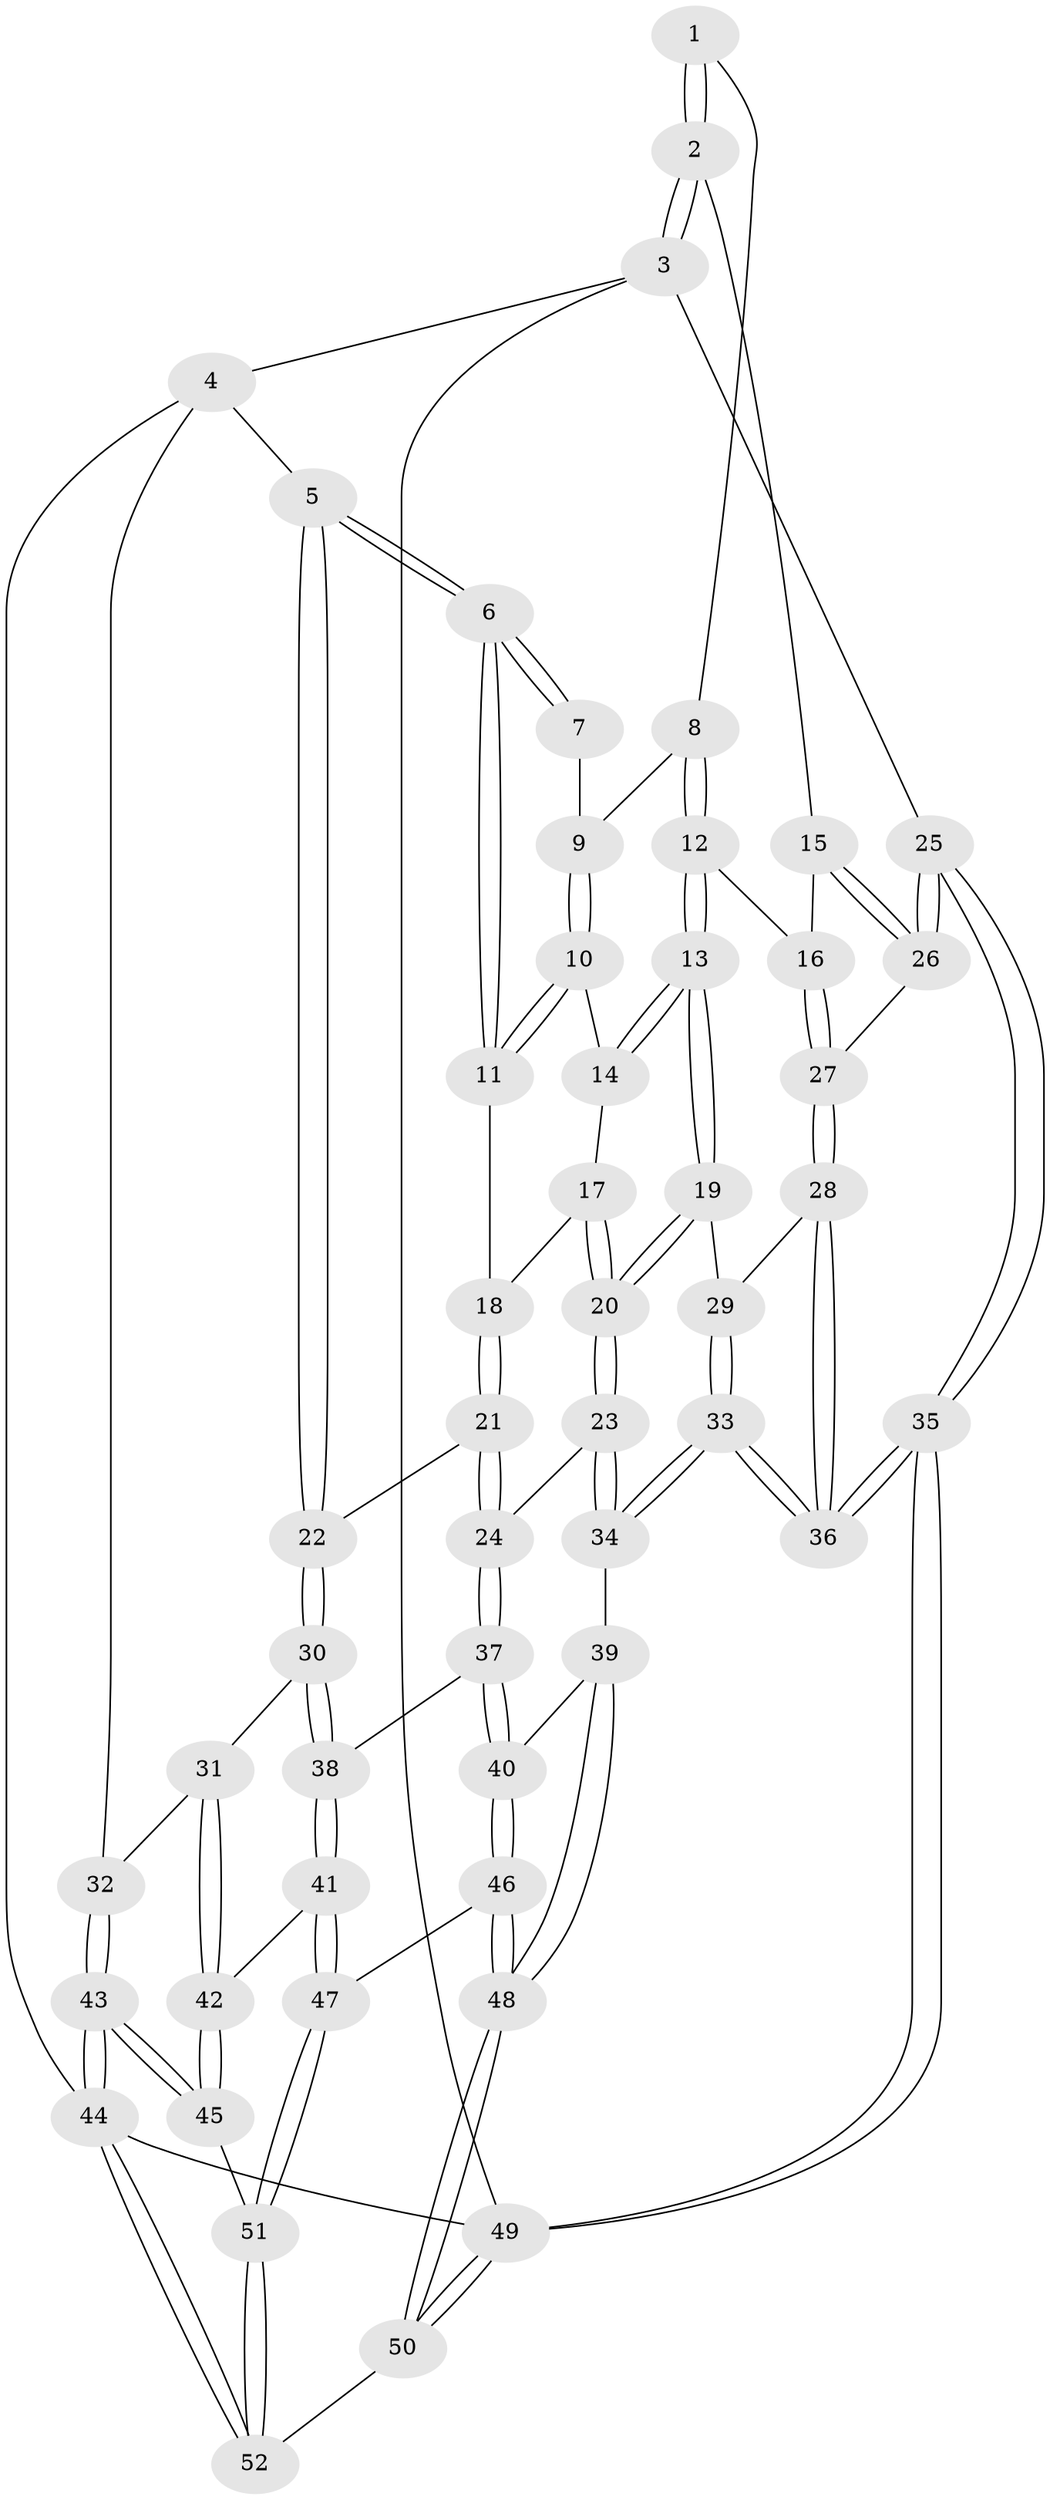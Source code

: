 // coarse degree distribution, {2: 0.03125, 3: 0.625, 4: 0.34375}
// Generated by graph-tools (version 1.1) at 2025/38/03/04/25 23:38:33]
// undirected, 52 vertices, 127 edges
graph export_dot {
  node [color=gray90,style=filled];
  1 [pos="+0.5584350695370511+0"];
  2 [pos="+1+0"];
  3 [pos="+1+0"];
  4 [pos="+0+0"];
  5 [pos="+0+0"];
  6 [pos="+0+0"];
  7 [pos="+0.29489645767429085+0"];
  8 [pos="+0.5281573932523815+0.11731058200987943"];
  9 [pos="+0.37272730435438556+0.06528758247964772"];
  10 [pos="+0.37084189499247905+0.16266152879620413"];
  11 [pos="+0.11814228099440155+0.1354885999608053"];
  12 [pos="+0.5992638647050195+0.24236716435801703"];
  13 [pos="+0.5464691403226583+0.2763868798568422"];
  14 [pos="+0.3710281535304471+0.16365523638038557"];
  15 [pos="+0.8883225612394806+0.042061810833704395"];
  16 [pos="+0.6042593366158827+0.24157013238682273"];
  17 [pos="+0.3581728041842967+0.1798854350274914"];
  18 [pos="+0.239091977815531+0.2878233796630391"];
  19 [pos="+0.4934803634152492+0.3604219061600529"];
  20 [pos="+0.39926390492763786+0.41624460170108313"];
  21 [pos="+0.2644164373201081+0.43251931799084453"];
  22 [pos="+0.18855907171483566+0.4530991036610623"];
  23 [pos="+0.3453162655116728+0.4543014827018414"];
  24 [pos="+0.3184492186823202+0.45572829716550245"];
  25 [pos="+1+0.7063016902738396"];
  26 [pos="+0.8400798791670337+0.4316295186035211"];
  27 [pos="+0.7293288769175607+0.4099808074287928"];
  28 [pos="+0.6460188039043744+0.491469784996863"];
  29 [pos="+0.5308905026624784+0.40113550694024613"];
  30 [pos="+0.10497914492314098+0.49178510733125747"];
  31 [pos="+0.047503261520260756+0.5064477231638023"];
  32 [pos="+0+0.44927044880498707"];
  33 [pos="+0.587292634418171+0.6906364318367723"];
  34 [pos="+0.5603720465832667+0.6916781956430985"];
  35 [pos="+1+0.8800474209852801"];
  36 [pos="+0.6431656618190066+0.6935044675855464"];
  37 [pos="+0.29500708320986135+0.6100260553318301"];
  38 [pos="+0.22443826827857014+0.7279372511360748"];
  39 [pos="+0.5168579882770754+0.7236183180608671"];
  40 [pos="+0.4344301958330895+0.7550223326353978"];
  41 [pos="+0.2078937068972224+0.7888492119906455"];
  42 [pos="+0.09458829993737633+0.7662220192102588"];
  43 [pos="+0+0.9115304120394552"];
  44 [pos="+0+1"];
  45 [pos="+0+0.8299028281293818"];
  46 [pos="+0.35584346821677043+0.8156829761396753"];
  47 [pos="+0.24534336114102656+0.8312834900645236"];
  48 [pos="+0.49620317838450795+1"];
  49 [pos="+1+1"];
  50 [pos="+0.5336387411030188+1"];
  51 [pos="+0.21651896216951122+1"];
  52 [pos="+0.22086654157443014+1"];
  1 -- 2;
  1 -- 2;
  1 -- 8;
  2 -- 3;
  2 -- 3;
  2 -- 15;
  3 -- 4;
  3 -- 25;
  3 -- 49;
  4 -- 5;
  4 -- 32;
  4 -- 44;
  5 -- 6;
  5 -- 6;
  5 -- 22;
  5 -- 22;
  6 -- 7;
  6 -- 7;
  6 -- 11;
  6 -- 11;
  7 -- 9;
  8 -- 9;
  8 -- 12;
  8 -- 12;
  9 -- 10;
  9 -- 10;
  10 -- 11;
  10 -- 11;
  10 -- 14;
  11 -- 18;
  12 -- 13;
  12 -- 13;
  12 -- 16;
  13 -- 14;
  13 -- 14;
  13 -- 19;
  13 -- 19;
  14 -- 17;
  15 -- 16;
  15 -- 26;
  15 -- 26;
  16 -- 27;
  16 -- 27;
  17 -- 18;
  17 -- 20;
  17 -- 20;
  18 -- 21;
  18 -- 21;
  19 -- 20;
  19 -- 20;
  19 -- 29;
  20 -- 23;
  20 -- 23;
  21 -- 22;
  21 -- 24;
  21 -- 24;
  22 -- 30;
  22 -- 30;
  23 -- 24;
  23 -- 34;
  23 -- 34;
  24 -- 37;
  24 -- 37;
  25 -- 26;
  25 -- 26;
  25 -- 35;
  25 -- 35;
  26 -- 27;
  27 -- 28;
  27 -- 28;
  28 -- 29;
  28 -- 36;
  28 -- 36;
  29 -- 33;
  29 -- 33;
  30 -- 31;
  30 -- 38;
  30 -- 38;
  31 -- 32;
  31 -- 42;
  31 -- 42;
  32 -- 43;
  32 -- 43;
  33 -- 34;
  33 -- 34;
  33 -- 36;
  33 -- 36;
  34 -- 39;
  35 -- 36;
  35 -- 36;
  35 -- 49;
  35 -- 49;
  37 -- 38;
  37 -- 40;
  37 -- 40;
  38 -- 41;
  38 -- 41;
  39 -- 40;
  39 -- 48;
  39 -- 48;
  40 -- 46;
  40 -- 46;
  41 -- 42;
  41 -- 47;
  41 -- 47;
  42 -- 45;
  42 -- 45;
  43 -- 44;
  43 -- 44;
  43 -- 45;
  43 -- 45;
  44 -- 52;
  44 -- 52;
  44 -- 49;
  45 -- 51;
  46 -- 47;
  46 -- 48;
  46 -- 48;
  47 -- 51;
  47 -- 51;
  48 -- 50;
  48 -- 50;
  49 -- 50;
  49 -- 50;
  50 -- 52;
  51 -- 52;
  51 -- 52;
}
